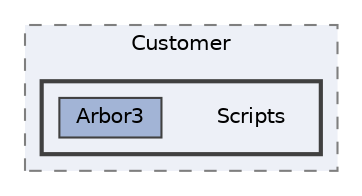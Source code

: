 digraph "103_Management_Character/Customer/Scripts"
{
 // LATEX_PDF_SIZE
  bgcolor="transparent";
  edge [fontname=Helvetica,fontsize=10,labelfontname=Helvetica,labelfontsize=10];
  node [fontname=Helvetica,fontsize=10,shape=box,height=0.2,width=0.4];
  compound=true
  subgraph clusterdir_fc54b92feb1a43c7089ffe58fd4f5ae9 {
    graph [ bgcolor="#edf0f7", pencolor="grey50", label="Customer", fontname=Helvetica,fontsize=10 style="filled,dashed", URL="dir_fc54b92feb1a43c7089ffe58fd4f5ae9.html",tooltip=""]
  subgraph clusterdir_44358240b78d1f21244e4ffa25467df6 {
    graph [ bgcolor="#edf0f7", pencolor="grey25", label="", fontname=Helvetica,fontsize=10 style="filled,bold", URL="dir_44358240b78d1f21244e4ffa25467df6.html",tooltip=""]
    dir_44358240b78d1f21244e4ffa25467df6 [shape=plaintext, label="Scripts"];
  dir_01e8a2f4bd08125f8daa896b75ff1dfe [label="Arbor3", fillcolor="#a2b4d6", color="grey25", style="filled", URL="dir_01e8a2f4bd08125f8daa896b75ff1dfe.html",tooltip=""];
  }
  }
}
